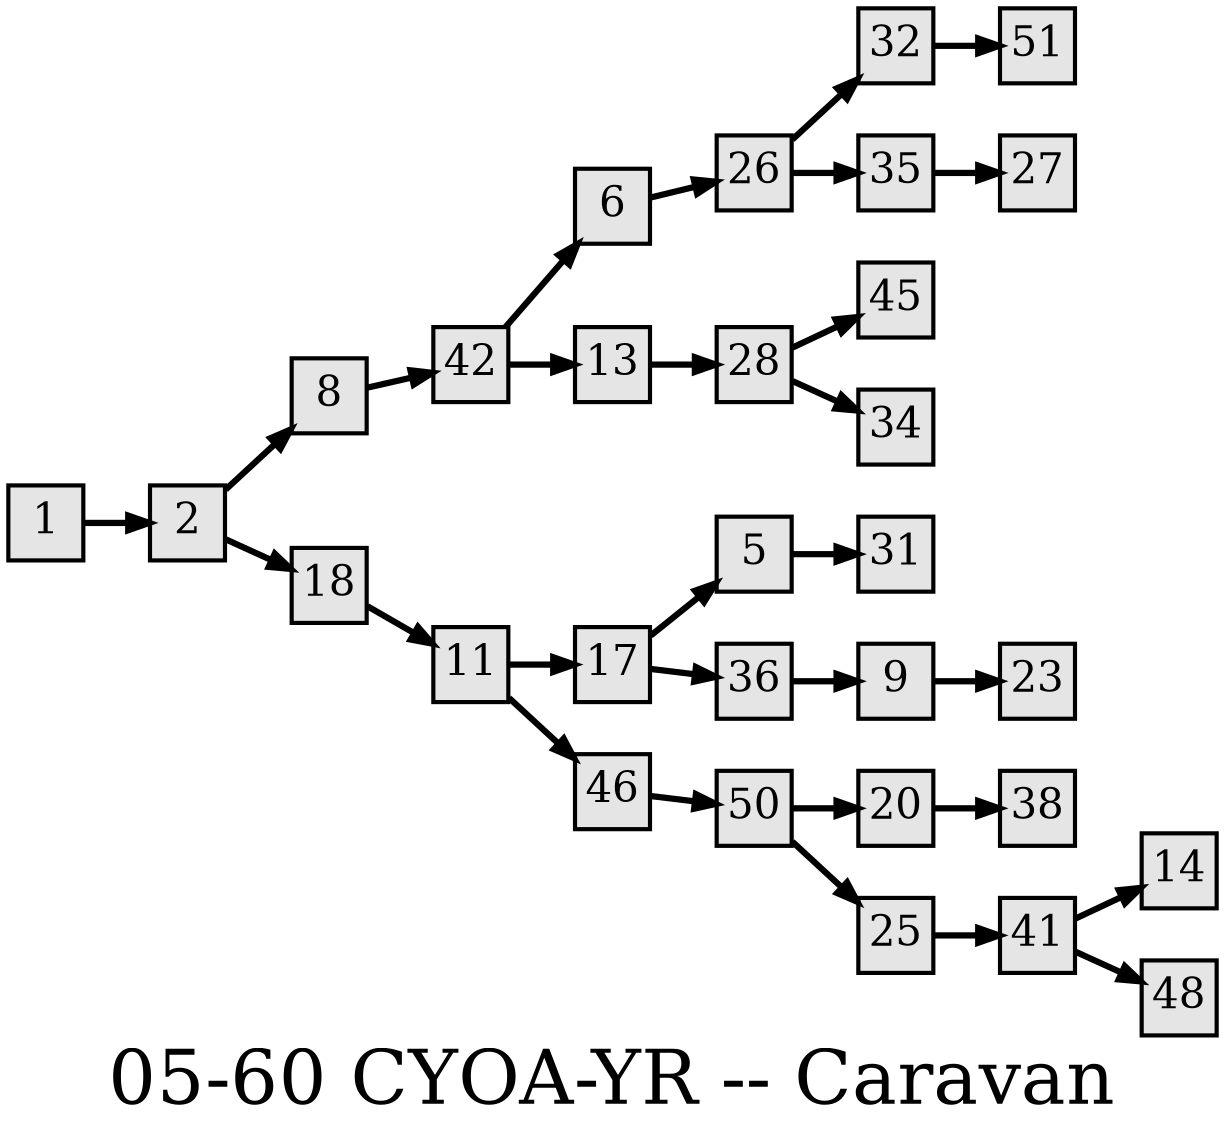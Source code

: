 digraph g{
  graph [ label="05-60 CYOA-YR -- Caravan" rankdir=LR, ordering=out, fontsize=36, nodesep="0.35", ranksep="0.45"];
  node  [shape=rect, penwidth=2, fontsize=20, style=filled, fillcolor=grey90, margin="0,0", labelfloat=true, regular=true, fixedsize=true];
  edge  [labelfloat=true, penwidth=3, fontsize=12];

  1 -> 2;
  2 -> 8;
  2 -> 18;
  5 -> 31;
  6 -> 26;
  8 -> 42;
  9 -> 23;
  11 -> 17;
  11 -> 46;
  13 -> 28;
  17 -> 5;
  17 -> 36;
  18 -> 11;
  20 -> 38;
  25 -> 41;
  26 -> 32;
  26 -> 35;
  28 -> 45;
  28 -> 34;
  32 -> 51;
  35 -> 27;
  36 -> 9;
  41 -> 14;
  41 -> 48;
  42 -> 6;
  42 -> 13;
  46 -> 50;
  50 -> 20;
  50 -> 25;
}

